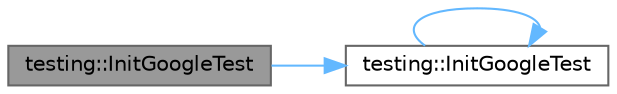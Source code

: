 digraph "testing::InitGoogleTest"
{
 // LATEX_PDF_SIZE
  bgcolor="transparent";
  edge [fontname=Helvetica,fontsize=10,labelfontname=Helvetica,labelfontsize=10];
  node [fontname=Helvetica,fontsize=10,shape=box,height=0.2,width=0.4];
  rankdir="LR";
  Node1 [id="Node000001",label="testing::InitGoogleTest",height=0.2,width=0.4,color="gray40", fillcolor="grey60", style="filled", fontcolor="black",tooltip=" "];
  Node1 -> Node2 [id="edge1_Node000001_Node000002",color="steelblue1",style="solid",tooltip=" "];
  Node2 [id="Node000002",label="testing::InitGoogleTest",height=0.2,width=0.4,color="grey40", fillcolor="white", style="filled",URL="$namespacetesting.html#aee3f6f99df893f576f705f66c0559482",tooltip=" "];
  Node2 -> Node2 [id="edge2_Node000002_Node000002",color="steelblue1",style="solid",tooltip=" "];
}
